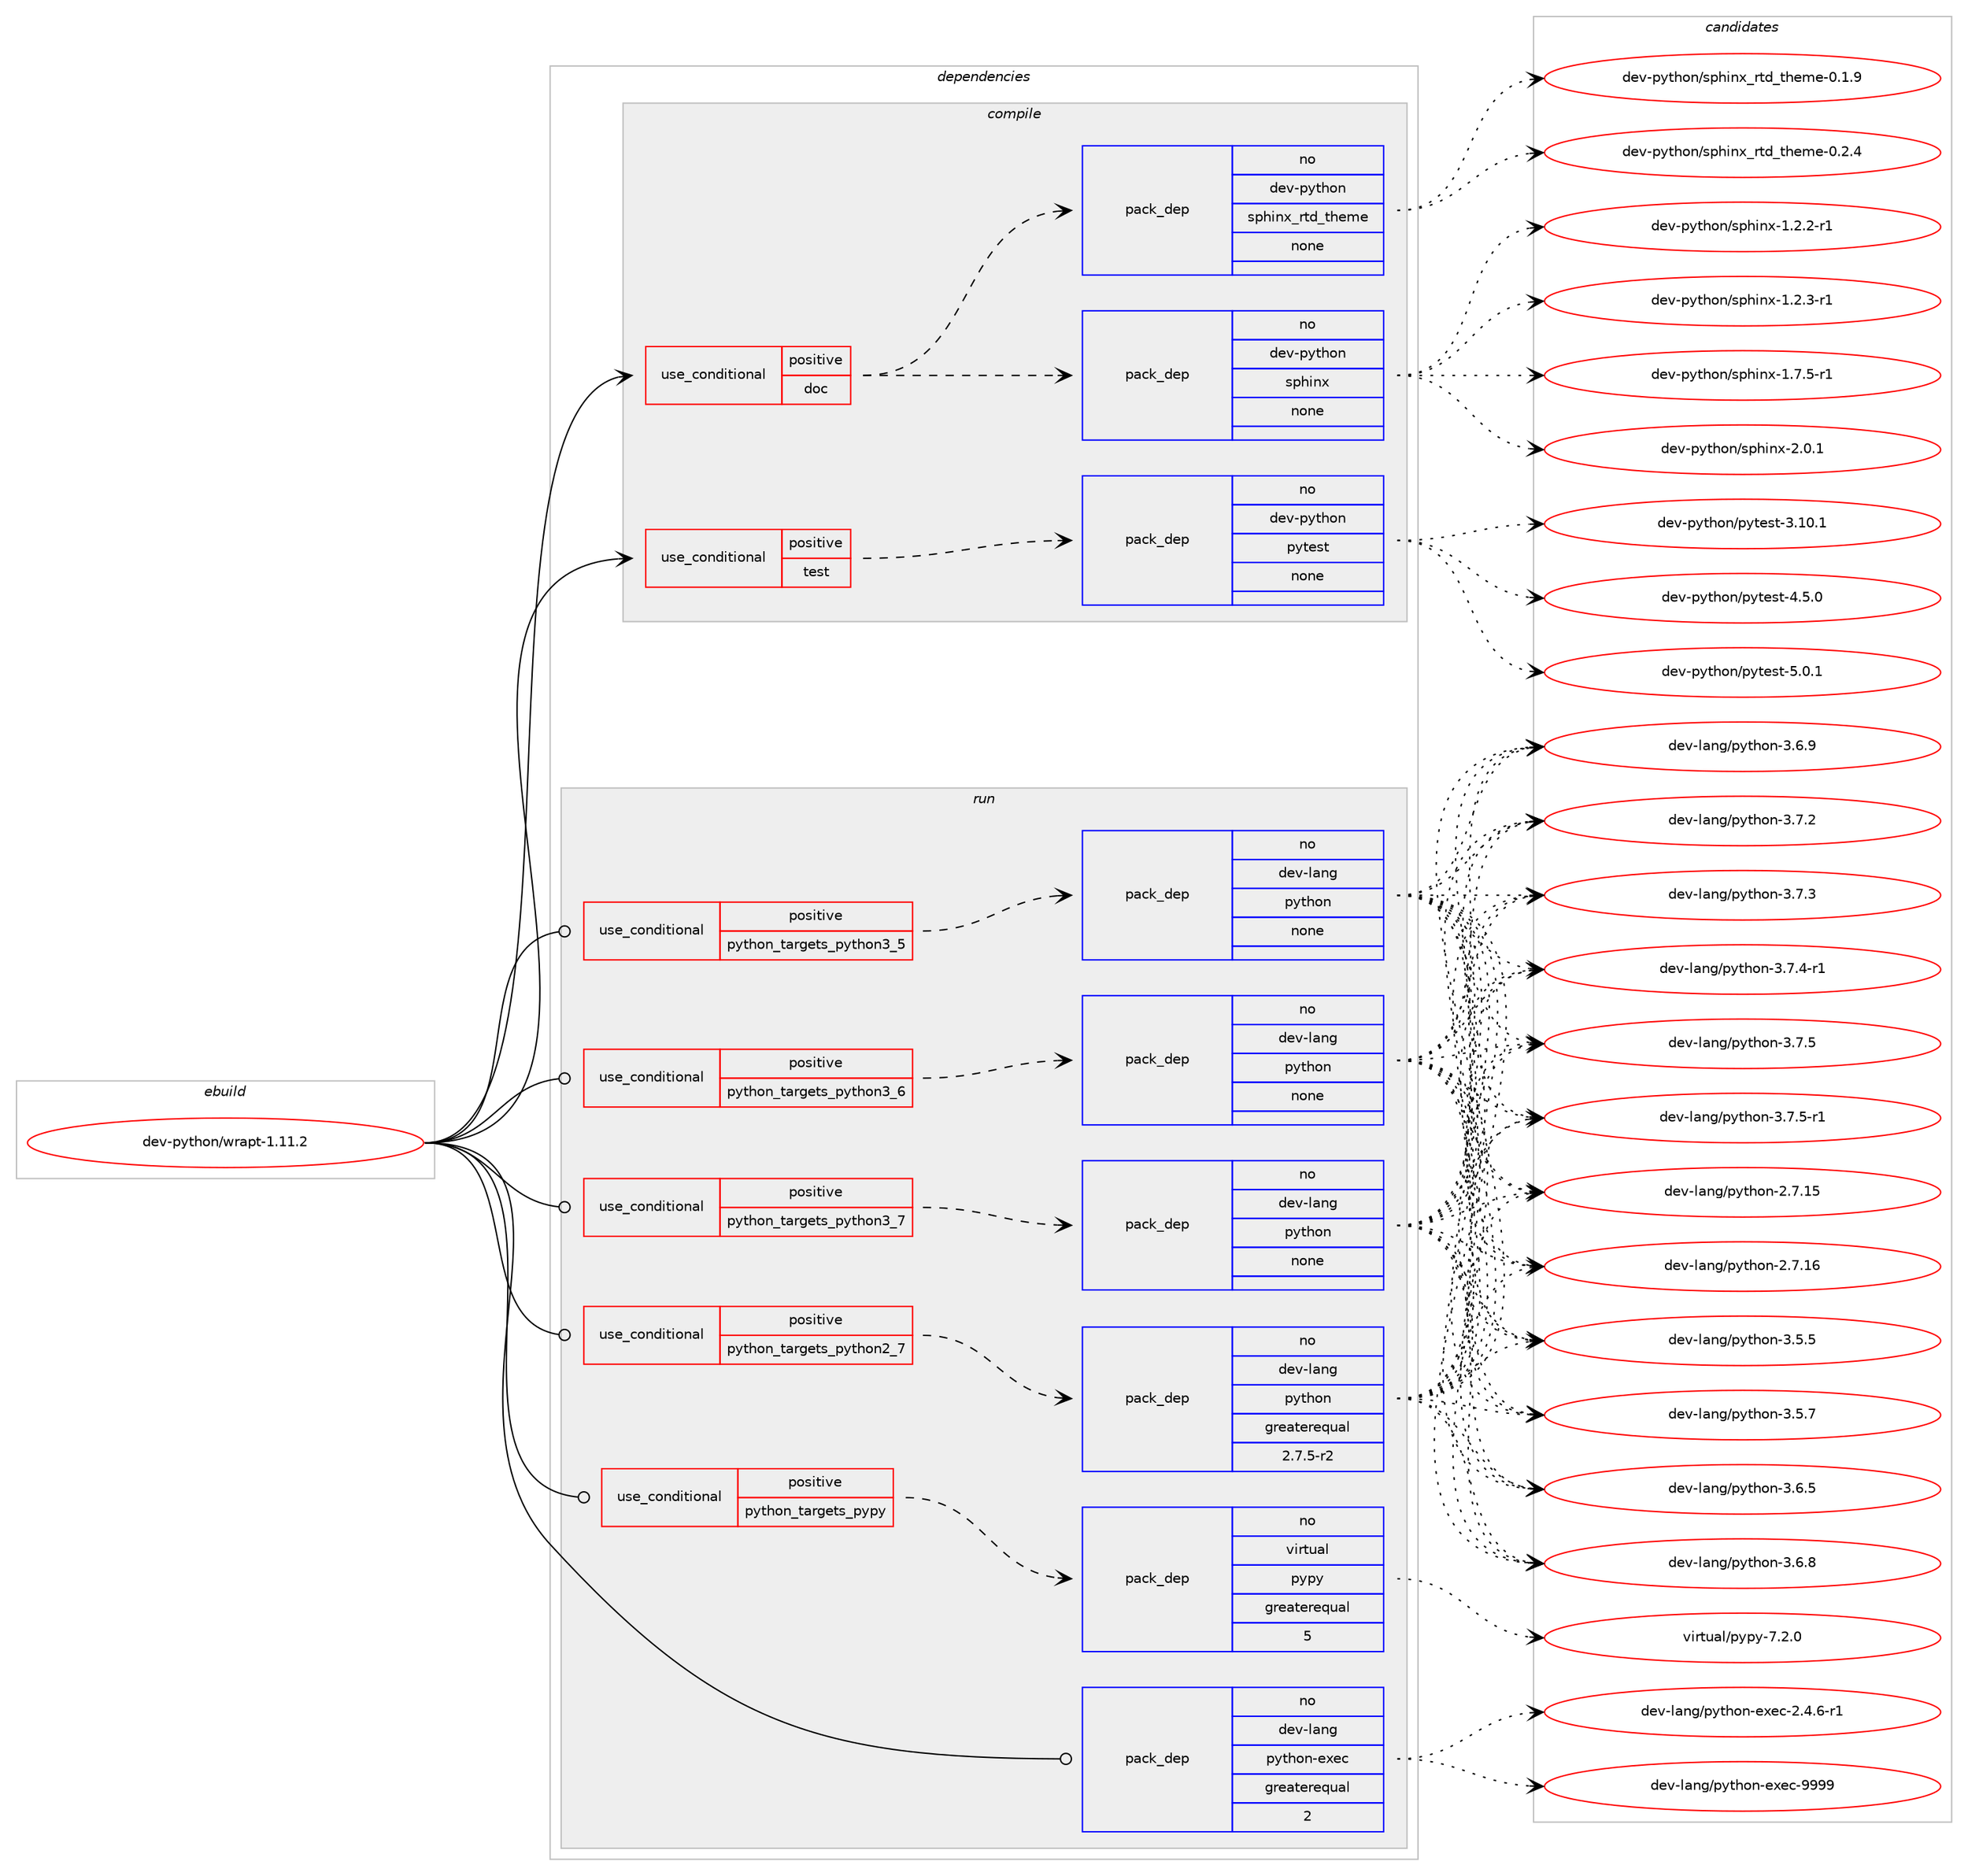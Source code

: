 digraph prolog {

# *************
# Graph options
# *************

newrank=true;
concentrate=true;
compound=true;
graph [rankdir=LR,fontname=Helvetica,fontsize=10,ranksep=1.5];#, ranksep=2.5, nodesep=0.2];
edge  [arrowhead=vee];
node  [fontname=Helvetica,fontsize=10];

# **********
# The ebuild
# **********

subgraph cluster_leftcol {
color=gray;
rank=same;
label=<<i>ebuild</i>>;
id [label="dev-python/wrapt-1.11.2", color=red, width=4, href="../dev-python/wrapt-1.11.2.svg"];
}

# ****************
# The dependencies
# ****************

subgraph cluster_midcol {
color=gray;
label=<<i>dependencies</i>>;
subgraph cluster_compile {
fillcolor="#eeeeee";
style=filled;
label=<<i>compile</i>>;
subgraph cond151524 {
dependency644115 [label=<<TABLE BORDER="0" CELLBORDER="1" CELLSPACING="0" CELLPADDING="4"><TR><TD ROWSPAN="3" CELLPADDING="10">use_conditional</TD></TR><TR><TD>positive</TD></TR><TR><TD>doc</TD></TR></TABLE>>, shape=none, color=red];
subgraph pack480702 {
dependency644116 [label=<<TABLE BORDER="0" CELLBORDER="1" CELLSPACING="0" CELLPADDING="4" WIDTH="220"><TR><TD ROWSPAN="6" CELLPADDING="30">pack_dep</TD></TR><TR><TD WIDTH="110">no</TD></TR><TR><TD>dev-python</TD></TR><TR><TD>sphinx</TD></TR><TR><TD>none</TD></TR><TR><TD></TD></TR></TABLE>>, shape=none, color=blue];
}
dependency644115:e -> dependency644116:w [weight=20,style="dashed",arrowhead="vee"];
subgraph pack480703 {
dependency644117 [label=<<TABLE BORDER="0" CELLBORDER="1" CELLSPACING="0" CELLPADDING="4" WIDTH="220"><TR><TD ROWSPAN="6" CELLPADDING="30">pack_dep</TD></TR><TR><TD WIDTH="110">no</TD></TR><TR><TD>dev-python</TD></TR><TR><TD>sphinx_rtd_theme</TD></TR><TR><TD>none</TD></TR><TR><TD></TD></TR></TABLE>>, shape=none, color=blue];
}
dependency644115:e -> dependency644117:w [weight=20,style="dashed",arrowhead="vee"];
}
id:e -> dependency644115:w [weight=20,style="solid",arrowhead="vee"];
subgraph cond151525 {
dependency644118 [label=<<TABLE BORDER="0" CELLBORDER="1" CELLSPACING="0" CELLPADDING="4"><TR><TD ROWSPAN="3" CELLPADDING="10">use_conditional</TD></TR><TR><TD>positive</TD></TR><TR><TD>test</TD></TR></TABLE>>, shape=none, color=red];
subgraph pack480704 {
dependency644119 [label=<<TABLE BORDER="0" CELLBORDER="1" CELLSPACING="0" CELLPADDING="4" WIDTH="220"><TR><TD ROWSPAN="6" CELLPADDING="30">pack_dep</TD></TR><TR><TD WIDTH="110">no</TD></TR><TR><TD>dev-python</TD></TR><TR><TD>pytest</TD></TR><TR><TD>none</TD></TR><TR><TD></TD></TR></TABLE>>, shape=none, color=blue];
}
dependency644118:e -> dependency644119:w [weight=20,style="dashed",arrowhead="vee"];
}
id:e -> dependency644118:w [weight=20,style="solid",arrowhead="vee"];
}
subgraph cluster_compileandrun {
fillcolor="#eeeeee";
style=filled;
label=<<i>compile and run</i>>;
}
subgraph cluster_run {
fillcolor="#eeeeee";
style=filled;
label=<<i>run</i>>;
subgraph cond151526 {
dependency644120 [label=<<TABLE BORDER="0" CELLBORDER="1" CELLSPACING="0" CELLPADDING="4"><TR><TD ROWSPAN="3" CELLPADDING="10">use_conditional</TD></TR><TR><TD>positive</TD></TR><TR><TD>python_targets_pypy</TD></TR></TABLE>>, shape=none, color=red];
subgraph pack480705 {
dependency644121 [label=<<TABLE BORDER="0" CELLBORDER="1" CELLSPACING="0" CELLPADDING="4" WIDTH="220"><TR><TD ROWSPAN="6" CELLPADDING="30">pack_dep</TD></TR><TR><TD WIDTH="110">no</TD></TR><TR><TD>virtual</TD></TR><TR><TD>pypy</TD></TR><TR><TD>greaterequal</TD></TR><TR><TD>5</TD></TR></TABLE>>, shape=none, color=blue];
}
dependency644120:e -> dependency644121:w [weight=20,style="dashed",arrowhead="vee"];
}
id:e -> dependency644120:w [weight=20,style="solid",arrowhead="odot"];
subgraph cond151527 {
dependency644122 [label=<<TABLE BORDER="0" CELLBORDER="1" CELLSPACING="0" CELLPADDING="4"><TR><TD ROWSPAN="3" CELLPADDING="10">use_conditional</TD></TR><TR><TD>positive</TD></TR><TR><TD>python_targets_python2_7</TD></TR></TABLE>>, shape=none, color=red];
subgraph pack480706 {
dependency644123 [label=<<TABLE BORDER="0" CELLBORDER="1" CELLSPACING="0" CELLPADDING="4" WIDTH="220"><TR><TD ROWSPAN="6" CELLPADDING="30">pack_dep</TD></TR><TR><TD WIDTH="110">no</TD></TR><TR><TD>dev-lang</TD></TR><TR><TD>python</TD></TR><TR><TD>greaterequal</TD></TR><TR><TD>2.7.5-r2</TD></TR></TABLE>>, shape=none, color=blue];
}
dependency644122:e -> dependency644123:w [weight=20,style="dashed",arrowhead="vee"];
}
id:e -> dependency644122:w [weight=20,style="solid",arrowhead="odot"];
subgraph cond151528 {
dependency644124 [label=<<TABLE BORDER="0" CELLBORDER="1" CELLSPACING="0" CELLPADDING="4"><TR><TD ROWSPAN="3" CELLPADDING="10">use_conditional</TD></TR><TR><TD>positive</TD></TR><TR><TD>python_targets_python3_5</TD></TR></TABLE>>, shape=none, color=red];
subgraph pack480707 {
dependency644125 [label=<<TABLE BORDER="0" CELLBORDER="1" CELLSPACING="0" CELLPADDING="4" WIDTH="220"><TR><TD ROWSPAN="6" CELLPADDING="30">pack_dep</TD></TR><TR><TD WIDTH="110">no</TD></TR><TR><TD>dev-lang</TD></TR><TR><TD>python</TD></TR><TR><TD>none</TD></TR><TR><TD></TD></TR></TABLE>>, shape=none, color=blue];
}
dependency644124:e -> dependency644125:w [weight=20,style="dashed",arrowhead="vee"];
}
id:e -> dependency644124:w [weight=20,style="solid",arrowhead="odot"];
subgraph cond151529 {
dependency644126 [label=<<TABLE BORDER="0" CELLBORDER="1" CELLSPACING="0" CELLPADDING="4"><TR><TD ROWSPAN="3" CELLPADDING="10">use_conditional</TD></TR><TR><TD>positive</TD></TR><TR><TD>python_targets_python3_6</TD></TR></TABLE>>, shape=none, color=red];
subgraph pack480708 {
dependency644127 [label=<<TABLE BORDER="0" CELLBORDER="1" CELLSPACING="0" CELLPADDING="4" WIDTH="220"><TR><TD ROWSPAN="6" CELLPADDING="30">pack_dep</TD></TR><TR><TD WIDTH="110">no</TD></TR><TR><TD>dev-lang</TD></TR><TR><TD>python</TD></TR><TR><TD>none</TD></TR><TR><TD></TD></TR></TABLE>>, shape=none, color=blue];
}
dependency644126:e -> dependency644127:w [weight=20,style="dashed",arrowhead="vee"];
}
id:e -> dependency644126:w [weight=20,style="solid",arrowhead="odot"];
subgraph cond151530 {
dependency644128 [label=<<TABLE BORDER="0" CELLBORDER="1" CELLSPACING="0" CELLPADDING="4"><TR><TD ROWSPAN="3" CELLPADDING="10">use_conditional</TD></TR><TR><TD>positive</TD></TR><TR><TD>python_targets_python3_7</TD></TR></TABLE>>, shape=none, color=red];
subgraph pack480709 {
dependency644129 [label=<<TABLE BORDER="0" CELLBORDER="1" CELLSPACING="0" CELLPADDING="4" WIDTH="220"><TR><TD ROWSPAN="6" CELLPADDING="30">pack_dep</TD></TR><TR><TD WIDTH="110">no</TD></TR><TR><TD>dev-lang</TD></TR><TR><TD>python</TD></TR><TR><TD>none</TD></TR><TR><TD></TD></TR></TABLE>>, shape=none, color=blue];
}
dependency644128:e -> dependency644129:w [weight=20,style="dashed",arrowhead="vee"];
}
id:e -> dependency644128:w [weight=20,style="solid",arrowhead="odot"];
subgraph pack480710 {
dependency644130 [label=<<TABLE BORDER="0" CELLBORDER="1" CELLSPACING="0" CELLPADDING="4" WIDTH="220"><TR><TD ROWSPAN="6" CELLPADDING="30">pack_dep</TD></TR><TR><TD WIDTH="110">no</TD></TR><TR><TD>dev-lang</TD></TR><TR><TD>python-exec</TD></TR><TR><TD>greaterequal</TD></TR><TR><TD>2</TD></TR></TABLE>>, shape=none, color=blue];
}
id:e -> dependency644130:w [weight=20,style="solid",arrowhead="odot"];
}
}

# **************
# The candidates
# **************

subgraph cluster_choices {
rank=same;
color=gray;
label=<<i>candidates</i>>;

subgraph choice480702 {
color=black;
nodesep=1;
choice10010111845112121116104111110471151121041051101204549465046504511449 [label="dev-python/sphinx-1.2.2-r1", color=red, width=4,href="../dev-python/sphinx-1.2.2-r1.svg"];
choice10010111845112121116104111110471151121041051101204549465046514511449 [label="dev-python/sphinx-1.2.3-r1", color=red, width=4,href="../dev-python/sphinx-1.2.3-r1.svg"];
choice10010111845112121116104111110471151121041051101204549465546534511449 [label="dev-python/sphinx-1.7.5-r1", color=red, width=4,href="../dev-python/sphinx-1.7.5-r1.svg"];
choice1001011184511212111610411111047115112104105110120455046484649 [label="dev-python/sphinx-2.0.1", color=red, width=4,href="../dev-python/sphinx-2.0.1.svg"];
dependency644116:e -> choice10010111845112121116104111110471151121041051101204549465046504511449:w [style=dotted,weight="100"];
dependency644116:e -> choice10010111845112121116104111110471151121041051101204549465046514511449:w [style=dotted,weight="100"];
dependency644116:e -> choice10010111845112121116104111110471151121041051101204549465546534511449:w [style=dotted,weight="100"];
dependency644116:e -> choice1001011184511212111610411111047115112104105110120455046484649:w [style=dotted,weight="100"];
}
subgraph choice480703 {
color=black;
nodesep=1;
choice10010111845112121116104111110471151121041051101209511411610095116104101109101454846494657 [label="dev-python/sphinx_rtd_theme-0.1.9", color=red, width=4,href="../dev-python/sphinx_rtd_theme-0.1.9.svg"];
choice10010111845112121116104111110471151121041051101209511411610095116104101109101454846504652 [label="dev-python/sphinx_rtd_theme-0.2.4", color=red, width=4,href="../dev-python/sphinx_rtd_theme-0.2.4.svg"];
dependency644117:e -> choice10010111845112121116104111110471151121041051101209511411610095116104101109101454846494657:w [style=dotted,weight="100"];
dependency644117:e -> choice10010111845112121116104111110471151121041051101209511411610095116104101109101454846504652:w [style=dotted,weight="100"];
}
subgraph choice480704 {
color=black;
nodesep=1;
choice100101118451121211161041111104711212111610111511645514649484649 [label="dev-python/pytest-3.10.1", color=red, width=4,href="../dev-python/pytest-3.10.1.svg"];
choice1001011184511212111610411111047112121116101115116455246534648 [label="dev-python/pytest-4.5.0", color=red, width=4,href="../dev-python/pytest-4.5.0.svg"];
choice1001011184511212111610411111047112121116101115116455346484649 [label="dev-python/pytest-5.0.1", color=red, width=4,href="../dev-python/pytest-5.0.1.svg"];
dependency644119:e -> choice100101118451121211161041111104711212111610111511645514649484649:w [style=dotted,weight="100"];
dependency644119:e -> choice1001011184511212111610411111047112121116101115116455246534648:w [style=dotted,weight="100"];
dependency644119:e -> choice1001011184511212111610411111047112121116101115116455346484649:w [style=dotted,weight="100"];
}
subgraph choice480705 {
color=black;
nodesep=1;
choice1181051141161179710847112121112121455546504648 [label="virtual/pypy-7.2.0", color=red, width=4,href="../virtual/pypy-7.2.0.svg"];
dependency644121:e -> choice1181051141161179710847112121112121455546504648:w [style=dotted,weight="100"];
}
subgraph choice480706 {
color=black;
nodesep=1;
choice10010111845108971101034711212111610411111045504655464953 [label="dev-lang/python-2.7.15", color=red, width=4,href="../dev-lang/python-2.7.15.svg"];
choice10010111845108971101034711212111610411111045504655464954 [label="dev-lang/python-2.7.16", color=red, width=4,href="../dev-lang/python-2.7.16.svg"];
choice100101118451089711010347112121116104111110455146534653 [label="dev-lang/python-3.5.5", color=red, width=4,href="../dev-lang/python-3.5.5.svg"];
choice100101118451089711010347112121116104111110455146534655 [label="dev-lang/python-3.5.7", color=red, width=4,href="../dev-lang/python-3.5.7.svg"];
choice100101118451089711010347112121116104111110455146544653 [label="dev-lang/python-3.6.5", color=red, width=4,href="../dev-lang/python-3.6.5.svg"];
choice100101118451089711010347112121116104111110455146544656 [label="dev-lang/python-3.6.8", color=red, width=4,href="../dev-lang/python-3.6.8.svg"];
choice100101118451089711010347112121116104111110455146544657 [label="dev-lang/python-3.6.9", color=red, width=4,href="../dev-lang/python-3.6.9.svg"];
choice100101118451089711010347112121116104111110455146554650 [label="dev-lang/python-3.7.2", color=red, width=4,href="../dev-lang/python-3.7.2.svg"];
choice100101118451089711010347112121116104111110455146554651 [label="dev-lang/python-3.7.3", color=red, width=4,href="../dev-lang/python-3.7.3.svg"];
choice1001011184510897110103471121211161041111104551465546524511449 [label="dev-lang/python-3.7.4-r1", color=red, width=4,href="../dev-lang/python-3.7.4-r1.svg"];
choice100101118451089711010347112121116104111110455146554653 [label="dev-lang/python-3.7.5", color=red, width=4,href="../dev-lang/python-3.7.5.svg"];
choice1001011184510897110103471121211161041111104551465546534511449 [label="dev-lang/python-3.7.5-r1", color=red, width=4,href="../dev-lang/python-3.7.5-r1.svg"];
dependency644123:e -> choice10010111845108971101034711212111610411111045504655464953:w [style=dotted,weight="100"];
dependency644123:e -> choice10010111845108971101034711212111610411111045504655464954:w [style=dotted,weight="100"];
dependency644123:e -> choice100101118451089711010347112121116104111110455146534653:w [style=dotted,weight="100"];
dependency644123:e -> choice100101118451089711010347112121116104111110455146534655:w [style=dotted,weight="100"];
dependency644123:e -> choice100101118451089711010347112121116104111110455146544653:w [style=dotted,weight="100"];
dependency644123:e -> choice100101118451089711010347112121116104111110455146544656:w [style=dotted,weight="100"];
dependency644123:e -> choice100101118451089711010347112121116104111110455146544657:w [style=dotted,weight="100"];
dependency644123:e -> choice100101118451089711010347112121116104111110455146554650:w [style=dotted,weight="100"];
dependency644123:e -> choice100101118451089711010347112121116104111110455146554651:w [style=dotted,weight="100"];
dependency644123:e -> choice1001011184510897110103471121211161041111104551465546524511449:w [style=dotted,weight="100"];
dependency644123:e -> choice100101118451089711010347112121116104111110455146554653:w [style=dotted,weight="100"];
dependency644123:e -> choice1001011184510897110103471121211161041111104551465546534511449:w [style=dotted,weight="100"];
}
subgraph choice480707 {
color=black;
nodesep=1;
choice10010111845108971101034711212111610411111045504655464953 [label="dev-lang/python-2.7.15", color=red, width=4,href="../dev-lang/python-2.7.15.svg"];
choice10010111845108971101034711212111610411111045504655464954 [label="dev-lang/python-2.7.16", color=red, width=4,href="../dev-lang/python-2.7.16.svg"];
choice100101118451089711010347112121116104111110455146534653 [label="dev-lang/python-3.5.5", color=red, width=4,href="../dev-lang/python-3.5.5.svg"];
choice100101118451089711010347112121116104111110455146534655 [label="dev-lang/python-3.5.7", color=red, width=4,href="../dev-lang/python-3.5.7.svg"];
choice100101118451089711010347112121116104111110455146544653 [label="dev-lang/python-3.6.5", color=red, width=4,href="../dev-lang/python-3.6.5.svg"];
choice100101118451089711010347112121116104111110455146544656 [label="dev-lang/python-3.6.8", color=red, width=4,href="../dev-lang/python-3.6.8.svg"];
choice100101118451089711010347112121116104111110455146544657 [label="dev-lang/python-3.6.9", color=red, width=4,href="../dev-lang/python-3.6.9.svg"];
choice100101118451089711010347112121116104111110455146554650 [label="dev-lang/python-3.7.2", color=red, width=4,href="../dev-lang/python-3.7.2.svg"];
choice100101118451089711010347112121116104111110455146554651 [label="dev-lang/python-3.7.3", color=red, width=4,href="../dev-lang/python-3.7.3.svg"];
choice1001011184510897110103471121211161041111104551465546524511449 [label="dev-lang/python-3.7.4-r1", color=red, width=4,href="../dev-lang/python-3.7.4-r1.svg"];
choice100101118451089711010347112121116104111110455146554653 [label="dev-lang/python-3.7.5", color=red, width=4,href="../dev-lang/python-3.7.5.svg"];
choice1001011184510897110103471121211161041111104551465546534511449 [label="dev-lang/python-3.7.5-r1", color=red, width=4,href="../dev-lang/python-3.7.5-r1.svg"];
dependency644125:e -> choice10010111845108971101034711212111610411111045504655464953:w [style=dotted,weight="100"];
dependency644125:e -> choice10010111845108971101034711212111610411111045504655464954:w [style=dotted,weight="100"];
dependency644125:e -> choice100101118451089711010347112121116104111110455146534653:w [style=dotted,weight="100"];
dependency644125:e -> choice100101118451089711010347112121116104111110455146534655:w [style=dotted,weight="100"];
dependency644125:e -> choice100101118451089711010347112121116104111110455146544653:w [style=dotted,weight="100"];
dependency644125:e -> choice100101118451089711010347112121116104111110455146544656:w [style=dotted,weight="100"];
dependency644125:e -> choice100101118451089711010347112121116104111110455146544657:w [style=dotted,weight="100"];
dependency644125:e -> choice100101118451089711010347112121116104111110455146554650:w [style=dotted,weight="100"];
dependency644125:e -> choice100101118451089711010347112121116104111110455146554651:w [style=dotted,weight="100"];
dependency644125:e -> choice1001011184510897110103471121211161041111104551465546524511449:w [style=dotted,weight="100"];
dependency644125:e -> choice100101118451089711010347112121116104111110455146554653:w [style=dotted,weight="100"];
dependency644125:e -> choice1001011184510897110103471121211161041111104551465546534511449:w [style=dotted,weight="100"];
}
subgraph choice480708 {
color=black;
nodesep=1;
choice10010111845108971101034711212111610411111045504655464953 [label="dev-lang/python-2.7.15", color=red, width=4,href="../dev-lang/python-2.7.15.svg"];
choice10010111845108971101034711212111610411111045504655464954 [label="dev-lang/python-2.7.16", color=red, width=4,href="../dev-lang/python-2.7.16.svg"];
choice100101118451089711010347112121116104111110455146534653 [label="dev-lang/python-3.5.5", color=red, width=4,href="../dev-lang/python-3.5.5.svg"];
choice100101118451089711010347112121116104111110455146534655 [label="dev-lang/python-3.5.7", color=red, width=4,href="../dev-lang/python-3.5.7.svg"];
choice100101118451089711010347112121116104111110455146544653 [label="dev-lang/python-3.6.5", color=red, width=4,href="../dev-lang/python-3.6.5.svg"];
choice100101118451089711010347112121116104111110455146544656 [label="dev-lang/python-3.6.8", color=red, width=4,href="../dev-lang/python-3.6.8.svg"];
choice100101118451089711010347112121116104111110455146544657 [label="dev-lang/python-3.6.9", color=red, width=4,href="../dev-lang/python-3.6.9.svg"];
choice100101118451089711010347112121116104111110455146554650 [label="dev-lang/python-3.7.2", color=red, width=4,href="../dev-lang/python-3.7.2.svg"];
choice100101118451089711010347112121116104111110455146554651 [label="dev-lang/python-3.7.3", color=red, width=4,href="../dev-lang/python-3.7.3.svg"];
choice1001011184510897110103471121211161041111104551465546524511449 [label="dev-lang/python-3.7.4-r1", color=red, width=4,href="../dev-lang/python-3.7.4-r1.svg"];
choice100101118451089711010347112121116104111110455146554653 [label="dev-lang/python-3.7.5", color=red, width=4,href="../dev-lang/python-3.7.5.svg"];
choice1001011184510897110103471121211161041111104551465546534511449 [label="dev-lang/python-3.7.5-r1", color=red, width=4,href="../dev-lang/python-3.7.5-r1.svg"];
dependency644127:e -> choice10010111845108971101034711212111610411111045504655464953:w [style=dotted,weight="100"];
dependency644127:e -> choice10010111845108971101034711212111610411111045504655464954:w [style=dotted,weight="100"];
dependency644127:e -> choice100101118451089711010347112121116104111110455146534653:w [style=dotted,weight="100"];
dependency644127:e -> choice100101118451089711010347112121116104111110455146534655:w [style=dotted,weight="100"];
dependency644127:e -> choice100101118451089711010347112121116104111110455146544653:w [style=dotted,weight="100"];
dependency644127:e -> choice100101118451089711010347112121116104111110455146544656:w [style=dotted,weight="100"];
dependency644127:e -> choice100101118451089711010347112121116104111110455146544657:w [style=dotted,weight="100"];
dependency644127:e -> choice100101118451089711010347112121116104111110455146554650:w [style=dotted,weight="100"];
dependency644127:e -> choice100101118451089711010347112121116104111110455146554651:w [style=dotted,weight="100"];
dependency644127:e -> choice1001011184510897110103471121211161041111104551465546524511449:w [style=dotted,weight="100"];
dependency644127:e -> choice100101118451089711010347112121116104111110455146554653:w [style=dotted,weight="100"];
dependency644127:e -> choice1001011184510897110103471121211161041111104551465546534511449:w [style=dotted,weight="100"];
}
subgraph choice480709 {
color=black;
nodesep=1;
choice10010111845108971101034711212111610411111045504655464953 [label="dev-lang/python-2.7.15", color=red, width=4,href="../dev-lang/python-2.7.15.svg"];
choice10010111845108971101034711212111610411111045504655464954 [label="dev-lang/python-2.7.16", color=red, width=4,href="../dev-lang/python-2.7.16.svg"];
choice100101118451089711010347112121116104111110455146534653 [label="dev-lang/python-3.5.5", color=red, width=4,href="../dev-lang/python-3.5.5.svg"];
choice100101118451089711010347112121116104111110455146534655 [label="dev-lang/python-3.5.7", color=red, width=4,href="../dev-lang/python-3.5.7.svg"];
choice100101118451089711010347112121116104111110455146544653 [label="dev-lang/python-3.6.5", color=red, width=4,href="../dev-lang/python-3.6.5.svg"];
choice100101118451089711010347112121116104111110455146544656 [label="dev-lang/python-3.6.8", color=red, width=4,href="../dev-lang/python-3.6.8.svg"];
choice100101118451089711010347112121116104111110455146544657 [label="dev-lang/python-3.6.9", color=red, width=4,href="../dev-lang/python-3.6.9.svg"];
choice100101118451089711010347112121116104111110455146554650 [label="dev-lang/python-3.7.2", color=red, width=4,href="../dev-lang/python-3.7.2.svg"];
choice100101118451089711010347112121116104111110455146554651 [label="dev-lang/python-3.7.3", color=red, width=4,href="../dev-lang/python-3.7.3.svg"];
choice1001011184510897110103471121211161041111104551465546524511449 [label="dev-lang/python-3.7.4-r1", color=red, width=4,href="../dev-lang/python-3.7.4-r1.svg"];
choice100101118451089711010347112121116104111110455146554653 [label="dev-lang/python-3.7.5", color=red, width=4,href="../dev-lang/python-3.7.5.svg"];
choice1001011184510897110103471121211161041111104551465546534511449 [label="dev-lang/python-3.7.5-r1", color=red, width=4,href="../dev-lang/python-3.7.5-r1.svg"];
dependency644129:e -> choice10010111845108971101034711212111610411111045504655464953:w [style=dotted,weight="100"];
dependency644129:e -> choice10010111845108971101034711212111610411111045504655464954:w [style=dotted,weight="100"];
dependency644129:e -> choice100101118451089711010347112121116104111110455146534653:w [style=dotted,weight="100"];
dependency644129:e -> choice100101118451089711010347112121116104111110455146534655:w [style=dotted,weight="100"];
dependency644129:e -> choice100101118451089711010347112121116104111110455146544653:w [style=dotted,weight="100"];
dependency644129:e -> choice100101118451089711010347112121116104111110455146544656:w [style=dotted,weight="100"];
dependency644129:e -> choice100101118451089711010347112121116104111110455146544657:w [style=dotted,weight="100"];
dependency644129:e -> choice100101118451089711010347112121116104111110455146554650:w [style=dotted,weight="100"];
dependency644129:e -> choice100101118451089711010347112121116104111110455146554651:w [style=dotted,weight="100"];
dependency644129:e -> choice1001011184510897110103471121211161041111104551465546524511449:w [style=dotted,weight="100"];
dependency644129:e -> choice100101118451089711010347112121116104111110455146554653:w [style=dotted,weight="100"];
dependency644129:e -> choice1001011184510897110103471121211161041111104551465546534511449:w [style=dotted,weight="100"];
}
subgraph choice480710 {
color=black;
nodesep=1;
choice10010111845108971101034711212111610411111045101120101994550465246544511449 [label="dev-lang/python-exec-2.4.6-r1", color=red, width=4,href="../dev-lang/python-exec-2.4.6-r1.svg"];
choice10010111845108971101034711212111610411111045101120101994557575757 [label="dev-lang/python-exec-9999", color=red, width=4,href="../dev-lang/python-exec-9999.svg"];
dependency644130:e -> choice10010111845108971101034711212111610411111045101120101994550465246544511449:w [style=dotted,weight="100"];
dependency644130:e -> choice10010111845108971101034711212111610411111045101120101994557575757:w [style=dotted,weight="100"];
}
}

}
